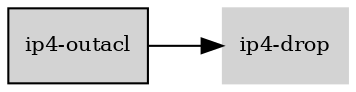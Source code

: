 digraph "ip4_outacl_subgraph" {
  rankdir=LR;
  node [shape=box, style=filled, fontsize=10, color=lightgray, fontcolor=black, fillcolor=lightgray];
  "ip4-outacl" [color=black, fontcolor=black, fillcolor=lightgray];
  edge [fontsize=8];
  "ip4-outacl" -> "ip4-drop";
}
